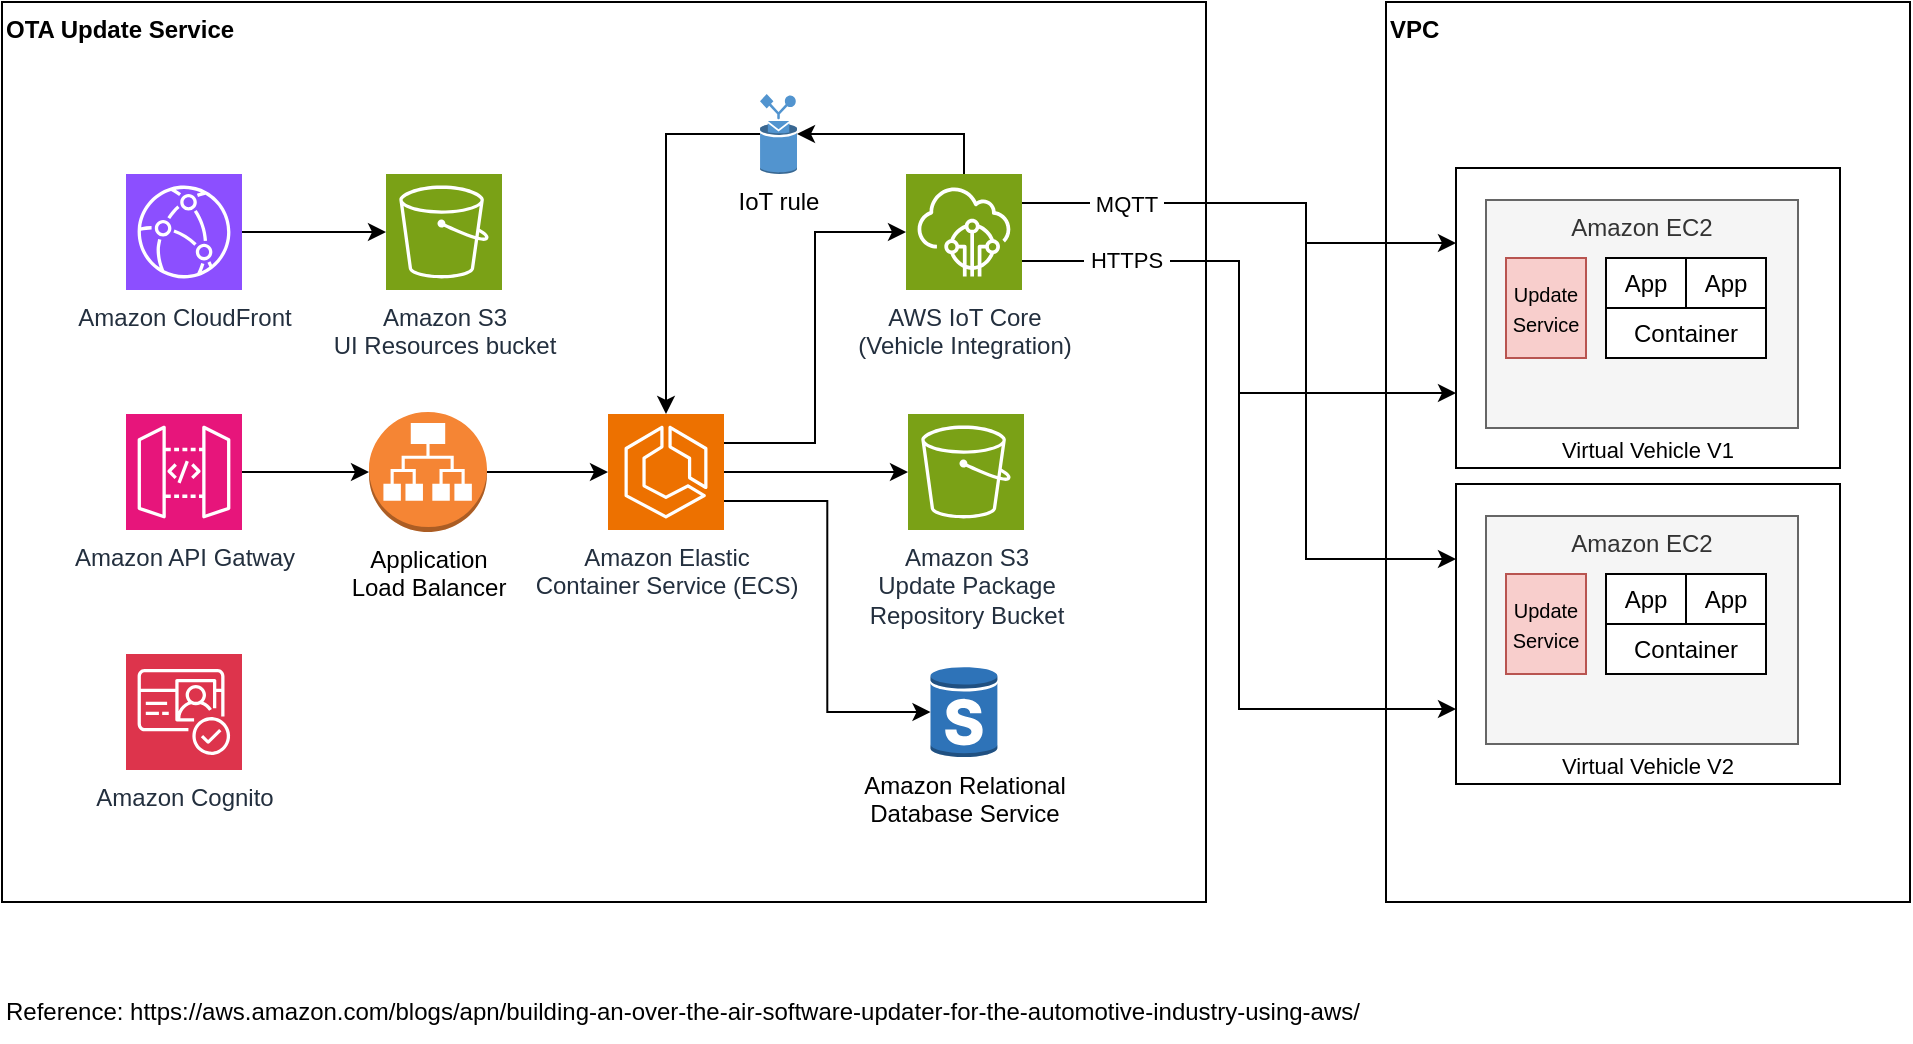 <mxfile version="28.0.6">
  <diagram name="Page-1" id="JpDiISAEaKFTjsOlET9G">
    <mxGraphModel dx="1123" dy="599" grid="1" gridSize="10" guides="1" tooltips="1" connect="1" arrows="1" fold="1" page="1" pageScale="1" pageWidth="1169" pageHeight="827" math="0" shadow="0">
      <root>
        <mxCell id="0" />
        <mxCell id="1" parent="0" />
        <mxCell id="DC-grp8SkVzQaJDlY_uF-24" value="VPC" style="rounded=0;whiteSpace=wrap;html=1;align=left;verticalAlign=top;fontStyle=1" vertex="1" parent="1">
          <mxGeometry x="810" y="30" width="262" height="450" as="geometry" />
        </mxCell>
        <mxCell id="DC-grp8SkVzQaJDlY_uF-26" value="&lt;div&gt;&lt;font style=&quot;font-size: 11px;&quot;&gt;Virtual Vehicle V1&lt;/font&gt;&lt;/div&gt;" style="rounded=0;whiteSpace=wrap;html=1;align=center;verticalAlign=bottom;fontStyle=0" vertex="1" parent="1">
          <mxGeometry x="845" y="113" width="192" height="150" as="geometry" />
        </mxCell>
        <mxCell id="DC-grp8SkVzQaJDlY_uF-23" value="&lt;div&gt;&lt;b&gt;OTA Update Service&lt;/b&gt;&lt;/div&gt;" style="rounded=0;whiteSpace=wrap;html=1;align=left;verticalAlign=top;" vertex="1" parent="1">
          <mxGeometry x="118" y="30" width="602" height="450" as="geometry" />
        </mxCell>
        <mxCell id="DC-grp8SkVzQaJDlY_uF-1" value="Amazon CloudFront" style="sketch=0;points=[[0,0,0],[0.25,0,0],[0.5,0,0],[0.75,0,0],[1,0,0],[0,1,0],[0.25,1,0],[0.5,1,0],[0.75,1,0],[1,1,0],[0,0.25,0],[0,0.5,0],[0,0.75,0],[1,0.25,0],[1,0.5,0],[1,0.75,0]];outlineConnect=0;fontColor=#232F3E;fillColor=#8C4FFF;strokeColor=#ffffff;dashed=0;verticalLabelPosition=bottom;verticalAlign=top;align=center;html=1;fontSize=12;fontStyle=0;aspect=fixed;shape=mxgraph.aws4.resourceIcon;resIcon=mxgraph.aws4.cloudfront;" vertex="1" parent="1">
          <mxGeometry x="180" y="116" width="58" height="58" as="geometry" />
        </mxCell>
        <mxCell id="DC-grp8SkVzQaJDlY_uF-3" value="&lt;div&gt;Amazon S3&lt;/div&gt;&lt;div&gt;UI Resources bucket&lt;/div&gt;" style="sketch=0;points=[[0,0,0],[0.25,0,0],[0.5,0,0],[0.75,0,0],[1,0,0],[0,1,0],[0.25,1,0],[0.5,1,0],[0.75,1,0],[1,1,0],[0,0.25,0],[0,0.5,0],[0,0.75,0],[1,0.25,0],[1,0.5,0],[1,0.75,0]];outlineConnect=0;fontColor=#232F3E;fillColor=#7AA116;strokeColor=#ffffff;dashed=0;verticalLabelPosition=bottom;verticalAlign=top;align=center;html=1;fontSize=12;fontStyle=0;aspect=fixed;shape=mxgraph.aws4.resourceIcon;resIcon=mxgraph.aws4.s3;" vertex="1" parent="1">
          <mxGeometry x="310" y="116" width="58" height="58" as="geometry" />
        </mxCell>
        <mxCell id="DC-grp8SkVzQaJDlY_uF-4" style="edgeStyle=orthogonalEdgeStyle;rounded=0;orthogonalLoop=1;jettySize=auto;html=1;exitX=1;exitY=0.5;exitDx=0;exitDy=0;exitPerimeter=0;entryX=0;entryY=0.5;entryDx=0;entryDy=0;entryPerimeter=0;" edge="1" parent="1" source="DC-grp8SkVzQaJDlY_uF-1" target="DC-grp8SkVzQaJDlY_uF-3">
          <mxGeometry relative="1" as="geometry" />
        </mxCell>
        <mxCell id="DC-grp8SkVzQaJDlY_uF-6" value="Amazon API Gatway" style="sketch=0;points=[[0,0,0],[0.25,0,0],[0.5,0,0],[0.75,0,0],[1,0,0],[0,1,0],[0.25,1,0],[0.5,1,0],[0.75,1,0],[1,1,0],[0,0.25,0],[0,0.5,0],[0,0.75,0],[1,0.25,0],[1,0.5,0],[1,0.75,0]];outlineConnect=0;fontColor=#232F3E;fillColor=#E7157B;strokeColor=#ffffff;dashed=0;verticalLabelPosition=bottom;verticalAlign=top;align=center;html=1;fontSize=12;fontStyle=0;aspect=fixed;shape=mxgraph.aws4.resourceIcon;resIcon=mxgraph.aws4.api_gateway;" vertex="1" parent="1">
          <mxGeometry x="180" y="236" width="58" height="58" as="geometry" />
        </mxCell>
        <mxCell id="DC-grp8SkVzQaJDlY_uF-7" value="&lt;div&gt;Application&lt;/div&gt;&lt;div&gt;Load Balancer&lt;/div&gt;" style="outlineConnect=0;dashed=0;verticalLabelPosition=bottom;verticalAlign=top;align=center;html=1;shape=mxgraph.aws3.application_load_balancer;fillColor=#F58534;gradientColor=none;" vertex="1" parent="1">
          <mxGeometry x="301.5" y="235" width="59" height="60" as="geometry" />
        </mxCell>
        <mxCell id="DC-grp8SkVzQaJDlY_uF-8" style="edgeStyle=orthogonalEdgeStyle;rounded=0;orthogonalLoop=1;jettySize=auto;html=1;exitX=1;exitY=0.5;exitDx=0;exitDy=0;exitPerimeter=0;entryX=0;entryY=0.5;entryDx=0;entryDy=0;entryPerimeter=0;" edge="1" parent="1" source="DC-grp8SkVzQaJDlY_uF-6" target="DC-grp8SkVzQaJDlY_uF-7">
          <mxGeometry relative="1" as="geometry" />
        </mxCell>
        <mxCell id="DC-grp8SkVzQaJDlY_uF-9" value="&lt;div&gt;Amazon Elastic&lt;/div&gt;&lt;div&gt;Container Service (ECS)&lt;/div&gt;" style="sketch=0;points=[[0,0,0],[0.25,0,0],[0.5,0,0],[0.75,0,0],[1,0,0],[0,1,0],[0.25,1,0],[0.5,1,0],[0.75,1,0],[1,1,0],[0,0.25,0],[0,0.5,0],[0,0.75,0],[1,0.25,0],[1,0.5,0],[1,0.75,0]];outlineConnect=0;fontColor=#232F3E;fillColor=#ED7100;strokeColor=#ffffff;dashed=0;verticalLabelPosition=bottom;verticalAlign=top;align=center;html=1;fontSize=12;fontStyle=0;aspect=fixed;shape=mxgraph.aws4.resourceIcon;resIcon=mxgraph.aws4.ecs;" vertex="1" parent="1">
          <mxGeometry x="421" y="236" width="58" height="58" as="geometry" />
        </mxCell>
        <mxCell id="DC-grp8SkVzQaJDlY_uF-10" style="edgeStyle=orthogonalEdgeStyle;rounded=0;orthogonalLoop=1;jettySize=auto;html=1;exitX=1;exitY=0.5;exitDx=0;exitDy=0;exitPerimeter=0;entryX=0;entryY=0.5;entryDx=0;entryDy=0;entryPerimeter=0;" edge="1" parent="1" source="DC-grp8SkVzQaJDlY_uF-7" target="DC-grp8SkVzQaJDlY_uF-9">
          <mxGeometry relative="1" as="geometry" />
        </mxCell>
        <mxCell id="DC-grp8SkVzQaJDlY_uF-11" value="Amazon Cognito" style="sketch=0;points=[[0,0,0],[0.25,0,0],[0.5,0,0],[0.75,0,0],[1,0,0],[0,1,0],[0.25,1,0],[0.5,1,0],[0.75,1,0],[1,1,0],[0,0.25,0],[0,0.5,0],[0,0.75,0],[1,0.25,0],[1,0.5,0],[1,0.75,0]];outlineConnect=0;fontColor=#232F3E;fillColor=#DD344C;strokeColor=#ffffff;dashed=0;verticalLabelPosition=bottom;verticalAlign=top;align=center;html=1;fontSize=12;fontStyle=0;aspect=fixed;shape=mxgraph.aws4.resourceIcon;resIcon=mxgraph.aws4.cognito;" vertex="1" parent="1">
          <mxGeometry x="180" y="356" width="58" height="58" as="geometry" />
        </mxCell>
        <mxCell id="DC-grp8SkVzQaJDlY_uF-12" value="IoT rule" style="outlineConnect=0;dashed=0;verticalLabelPosition=bottom;verticalAlign=top;align=center;html=1;shape=mxgraph.aws3.rule;fillColor=#5294CF;gradientColor=none;" vertex="1" parent="1">
          <mxGeometry x="497" y="76" width="18.5" height="40" as="geometry" />
        </mxCell>
        <mxCell id="DC-grp8SkVzQaJDlY_uF-20" style="edgeStyle=orthogonalEdgeStyle;rounded=0;orthogonalLoop=1;jettySize=auto;html=1;exitX=0.5;exitY=0;exitDx=0;exitDy=0;exitPerimeter=0;" edge="1" parent="1" source="DC-grp8SkVzQaJDlY_uF-13" target="DC-grp8SkVzQaJDlY_uF-12">
          <mxGeometry relative="1" as="geometry" />
        </mxCell>
        <mxCell id="DC-grp8SkVzQaJDlY_uF-40" style="edgeStyle=orthogonalEdgeStyle;rounded=0;orthogonalLoop=1;jettySize=auto;html=1;exitX=1;exitY=0.25;exitDx=0;exitDy=0;exitPerimeter=0;entryX=0;entryY=0.25;entryDx=0;entryDy=0;" edge="1" parent="1" source="DC-grp8SkVzQaJDlY_uF-13" target="DC-grp8SkVzQaJDlY_uF-26">
          <mxGeometry relative="1" as="geometry">
            <Array as="points">
              <mxPoint x="770" y="131" />
              <mxPoint x="770" y="151" />
            </Array>
          </mxGeometry>
        </mxCell>
        <mxCell id="DC-grp8SkVzQaJDlY_uF-41" style="edgeStyle=orthogonalEdgeStyle;rounded=0;orthogonalLoop=1;jettySize=auto;html=1;exitX=1;exitY=0.25;exitDx=0;exitDy=0;exitPerimeter=0;entryX=0;entryY=0.25;entryDx=0;entryDy=0;" edge="1" parent="1" source="DC-grp8SkVzQaJDlY_uF-13" target="DC-grp8SkVzQaJDlY_uF-32">
          <mxGeometry relative="1" as="geometry">
            <Array as="points">
              <mxPoint x="770" y="131" />
              <mxPoint x="770" y="309" />
            </Array>
          </mxGeometry>
        </mxCell>
        <mxCell id="DC-grp8SkVzQaJDlY_uF-46" value="&amp;nbsp;MQTT&amp;nbsp;" style="edgeLabel;html=1;align=center;verticalAlign=middle;resizable=0;points=[];" vertex="1" connectable="0" parent="DC-grp8SkVzQaJDlY_uF-41">
          <mxGeometry x="-0.716" relative="1" as="geometry">
            <mxPoint x="-4" as="offset" />
          </mxGeometry>
        </mxCell>
        <mxCell id="DC-grp8SkVzQaJDlY_uF-44" style="edgeStyle=orthogonalEdgeStyle;rounded=0;orthogonalLoop=1;jettySize=auto;html=1;exitX=1;exitY=0.75;exitDx=0;exitDy=0;exitPerimeter=0;entryX=0;entryY=0.75;entryDx=0;entryDy=0;" edge="1" parent="1" source="DC-grp8SkVzQaJDlY_uF-13" target="DC-grp8SkVzQaJDlY_uF-26">
          <mxGeometry relative="1" as="geometry" />
        </mxCell>
        <mxCell id="DC-grp8SkVzQaJDlY_uF-45" style="edgeStyle=orthogonalEdgeStyle;rounded=0;orthogonalLoop=1;jettySize=auto;html=1;exitX=1;exitY=0.75;exitDx=0;exitDy=0;exitPerimeter=0;entryX=0;entryY=0.75;entryDx=0;entryDy=0;" edge="1" parent="1" source="DC-grp8SkVzQaJDlY_uF-13" target="DC-grp8SkVzQaJDlY_uF-32">
          <mxGeometry relative="1" as="geometry" />
        </mxCell>
        <mxCell id="DC-grp8SkVzQaJDlY_uF-47" value="&amp;nbsp;HTTPS&amp;nbsp;" style="edgeLabel;html=1;align=center;verticalAlign=middle;resizable=0;points=[];" vertex="1" connectable="0" parent="DC-grp8SkVzQaJDlY_uF-45">
          <mxGeometry x="-0.817" y="1" relative="1" as="geometry">
            <mxPoint x="11" as="offset" />
          </mxGeometry>
        </mxCell>
        <mxCell id="DC-grp8SkVzQaJDlY_uF-13" value="&lt;div&gt;AWS IoT Core&lt;/div&gt;&lt;div&gt;(Vehicle Integration)&lt;/div&gt;" style="sketch=0;points=[[0,0,0],[0.25,0,0],[0.5,0,0],[0.75,0,0],[1,0,0],[0,1,0],[0.25,1,0],[0.5,1,0],[0.75,1,0],[1,1,0],[0,0.25,0],[0,0.5,0],[0,0.75,0],[1,0.25,0],[1,0.5,0],[1,0.75,0]];outlineConnect=0;fontColor=#232F3E;fillColor=#7AA116;strokeColor=#ffffff;dashed=0;verticalLabelPosition=bottom;verticalAlign=top;align=center;html=1;fontSize=12;fontStyle=0;aspect=fixed;shape=mxgraph.aws4.resourceIcon;resIcon=mxgraph.aws4.iot_core;" vertex="1" parent="1">
          <mxGeometry x="570" y="116" width="58" height="58" as="geometry" />
        </mxCell>
        <mxCell id="DC-grp8SkVzQaJDlY_uF-15" value="&lt;div&gt;Amazon S3&lt;/div&gt;&lt;div&gt;Update Package&lt;/div&gt;&lt;div&gt;Repository Bucket&lt;/div&gt;" style="sketch=0;points=[[0,0,0],[0.25,0,0],[0.5,0,0],[0.75,0,0],[1,0,0],[0,1,0],[0.25,1,0],[0.5,1,0],[0.75,1,0],[1,1,0],[0,0.25,0],[0,0.5,0],[0,0.75,0],[1,0.25,0],[1,0.5,0],[1,0.75,0]];outlineConnect=0;fontColor=#232F3E;fillColor=#7AA116;strokeColor=#ffffff;dashed=0;verticalLabelPosition=bottom;verticalAlign=top;align=center;html=1;fontSize=12;fontStyle=0;aspect=fixed;shape=mxgraph.aws4.resourceIcon;resIcon=mxgraph.aws4.s3;" vertex="1" parent="1">
          <mxGeometry x="571" y="236" width="58" height="58" as="geometry" />
        </mxCell>
        <mxCell id="DC-grp8SkVzQaJDlY_uF-16" value="&lt;div&gt;Amazon Relational&lt;/div&gt;&lt;div&gt;Database Service&lt;/div&gt;" style="outlineConnect=0;dashed=0;verticalLabelPosition=bottom;verticalAlign=top;align=center;html=1;shape=mxgraph.aws3.rds_db_instance_standby_multi_az;fillColor=#2E73B8;gradientColor=none;" vertex="1" parent="1">
          <mxGeometry x="582.25" y="362" width="33.5" height="46" as="geometry" />
        </mxCell>
        <mxCell id="DC-grp8SkVzQaJDlY_uF-17" style="edgeStyle=orthogonalEdgeStyle;rounded=0;orthogonalLoop=1;jettySize=auto;html=1;exitX=1;exitY=0.25;exitDx=0;exitDy=0;exitPerimeter=0;entryX=0;entryY=0.5;entryDx=0;entryDy=0;entryPerimeter=0;" edge="1" parent="1" source="DC-grp8SkVzQaJDlY_uF-9" target="DC-grp8SkVzQaJDlY_uF-13">
          <mxGeometry relative="1" as="geometry" />
        </mxCell>
        <mxCell id="DC-grp8SkVzQaJDlY_uF-18" style="edgeStyle=orthogonalEdgeStyle;rounded=0;orthogonalLoop=1;jettySize=auto;html=1;exitX=1;exitY=0.5;exitDx=0;exitDy=0;exitPerimeter=0;entryX=0;entryY=0.5;entryDx=0;entryDy=0;entryPerimeter=0;" edge="1" parent="1" source="DC-grp8SkVzQaJDlY_uF-9" target="DC-grp8SkVzQaJDlY_uF-15">
          <mxGeometry relative="1" as="geometry" />
        </mxCell>
        <mxCell id="DC-grp8SkVzQaJDlY_uF-19" style="edgeStyle=orthogonalEdgeStyle;rounded=0;orthogonalLoop=1;jettySize=auto;html=1;exitX=1;exitY=0.75;exitDx=0;exitDy=0;exitPerimeter=0;entryX=0;entryY=0.5;entryDx=0;entryDy=0;entryPerimeter=0;" edge="1" parent="1" source="DC-grp8SkVzQaJDlY_uF-9" target="DC-grp8SkVzQaJDlY_uF-16">
          <mxGeometry relative="1" as="geometry" />
        </mxCell>
        <mxCell id="DC-grp8SkVzQaJDlY_uF-22" style="edgeStyle=orthogonalEdgeStyle;rounded=0;orthogonalLoop=1;jettySize=auto;html=1;exitX=0;exitY=0.5;exitDx=0;exitDy=0;exitPerimeter=0;entryX=0.5;entryY=0;entryDx=0;entryDy=0;entryPerimeter=0;" edge="1" parent="1" source="DC-grp8SkVzQaJDlY_uF-12" target="DC-grp8SkVzQaJDlY_uF-9">
          <mxGeometry relative="1" as="geometry" />
        </mxCell>
        <mxCell id="DC-grp8SkVzQaJDlY_uF-25" value="Amazon EC2" style="rounded=0;whiteSpace=wrap;html=1;verticalAlign=top;fillColor=#f5f5f5;fontColor=#333333;strokeColor=#666666;" vertex="1" parent="1">
          <mxGeometry x="860" y="129" width="156" height="114" as="geometry" />
        </mxCell>
        <mxCell id="DC-grp8SkVzQaJDlY_uF-28" value="&lt;font style=&quot;font-size: 10px;&quot;&gt;Update Service&lt;/font&gt;" style="rounded=0;whiteSpace=wrap;html=1;fillColor=#f8cecc;strokeColor=#b85450;" vertex="1" parent="1">
          <mxGeometry x="870" y="158" width="40" height="50" as="geometry" />
        </mxCell>
        <mxCell id="DC-grp8SkVzQaJDlY_uF-29" value="App" style="rounded=0;whiteSpace=wrap;html=1;" vertex="1" parent="1">
          <mxGeometry x="920" y="158" width="40" height="25" as="geometry" />
        </mxCell>
        <mxCell id="DC-grp8SkVzQaJDlY_uF-30" value="App" style="rounded=0;whiteSpace=wrap;html=1;" vertex="1" parent="1">
          <mxGeometry x="960" y="158" width="40" height="25" as="geometry" />
        </mxCell>
        <mxCell id="DC-grp8SkVzQaJDlY_uF-31" value="Container" style="rounded=0;whiteSpace=wrap;html=1;" vertex="1" parent="1">
          <mxGeometry x="920" y="183" width="80" height="25" as="geometry" />
        </mxCell>
        <mxCell id="DC-grp8SkVzQaJDlY_uF-32" value="&lt;font style=&quot;font-size: 11px;&quot;&gt;Virtual Vehicle V2&lt;/font&gt;" style="rounded=0;whiteSpace=wrap;html=1;align=center;verticalAlign=bottom;fontStyle=0" vertex="1" parent="1">
          <mxGeometry x="845" y="271" width="192" height="150" as="geometry" />
        </mxCell>
        <mxCell id="DC-grp8SkVzQaJDlY_uF-33" value="Amazon EC2" style="rounded=0;whiteSpace=wrap;html=1;verticalAlign=top;fillColor=#f5f5f5;fontColor=#333333;strokeColor=#666666;" vertex="1" parent="1">
          <mxGeometry x="860" y="287" width="156" height="114" as="geometry" />
        </mxCell>
        <mxCell id="DC-grp8SkVzQaJDlY_uF-34" value="&lt;font style=&quot;font-size: 10px;&quot;&gt;Update Service&lt;/font&gt;" style="rounded=0;whiteSpace=wrap;html=1;fillColor=#f8cecc;strokeColor=#b85450;" vertex="1" parent="1">
          <mxGeometry x="870" y="316" width="40" height="50" as="geometry" />
        </mxCell>
        <mxCell id="DC-grp8SkVzQaJDlY_uF-35" value="App" style="rounded=0;whiteSpace=wrap;html=1;" vertex="1" parent="1">
          <mxGeometry x="920" y="316" width="40" height="25" as="geometry" />
        </mxCell>
        <mxCell id="DC-grp8SkVzQaJDlY_uF-36" value="App" style="rounded=0;whiteSpace=wrap;html=1;" vertex="1" parent="1">
          <mxGeometry x="960" y="316" width="40" height="25" as="geometry" />
        </mxCell>
        <mxCell id="DC-grp8SkVzQaJDlY_uF-37" value="Container" style="rounded=0;whiteSpace=wrap;html=1;" vertex="1" parent="1">
          <mxGeometry x="920" y="341" width="80" height="25" as="geometry" />
        </mxCell>
        <UserObject label="Reference: https://aws.amazon.com/blogs/apn/building-an-over-the-air-software-updater-for-the-automotive-industry-using-aws/" link="https://aws.amazon.com/blogs/apn/building-an-over-the-air-software-updater-for-the-automotive-industry-using-aws/" id="DC-grp8SkVzQaJDlY_uF-48">
          <mxCell style="text;html=1;align=left;verticalAlign=middle;whiteSpace=wrap;rounded=0;" vertex="1" parent="1">
            <mxGeometry x="118" y="520" width="780" height="30" as="geometry" />
          </mxCell>
        </UserObject>
      </root>
    </mxGraphModel>
  </diagram>
</mxfile>
